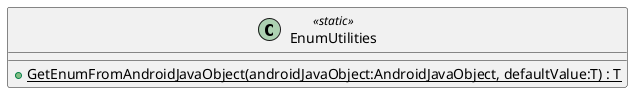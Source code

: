 @startuml
class EnumUtilities <<static>> {
    + {static} GetEnumFromAndroidJavaObject(androidJavaObject:AndroidJavaObject, defaultValue:T) : T
}
@enduml
